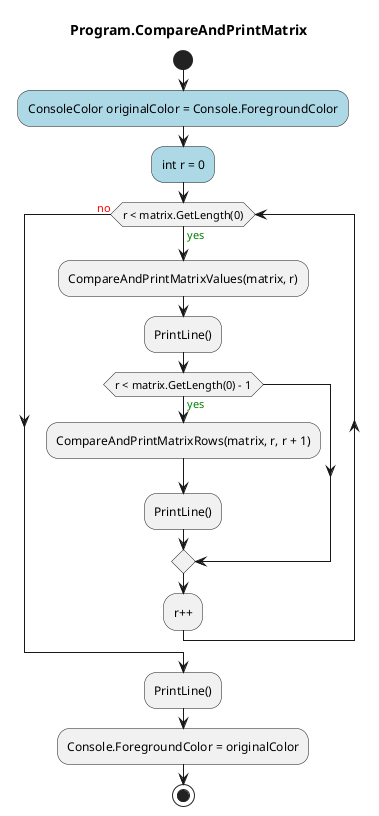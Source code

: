 @startuml Program.CompareAndPrintMatrix
title Program.CompareAndPrintMatrix
start
#LightBlue:ConsoleColor originalColor = Console.ForegroundColor;
#LightBlue:int r = 0;
while (r < matrix.GetLength(0)) is (<color:green>yes)
    :CompareAndPrintMatrixValues(matrix, r);
    :PrintLine();
    if (r < matrix.GetLength(0) - 1) then (<color:green>yes)
        :CompareAndPrintMatrixRows(matrix, r, r + 1);
        :PrintLine();
    endif
:r++;
endwhile (<color:red>no)
:PrintLine();
:Console.ForegroundColor = originalColor;
stop
@enduml
